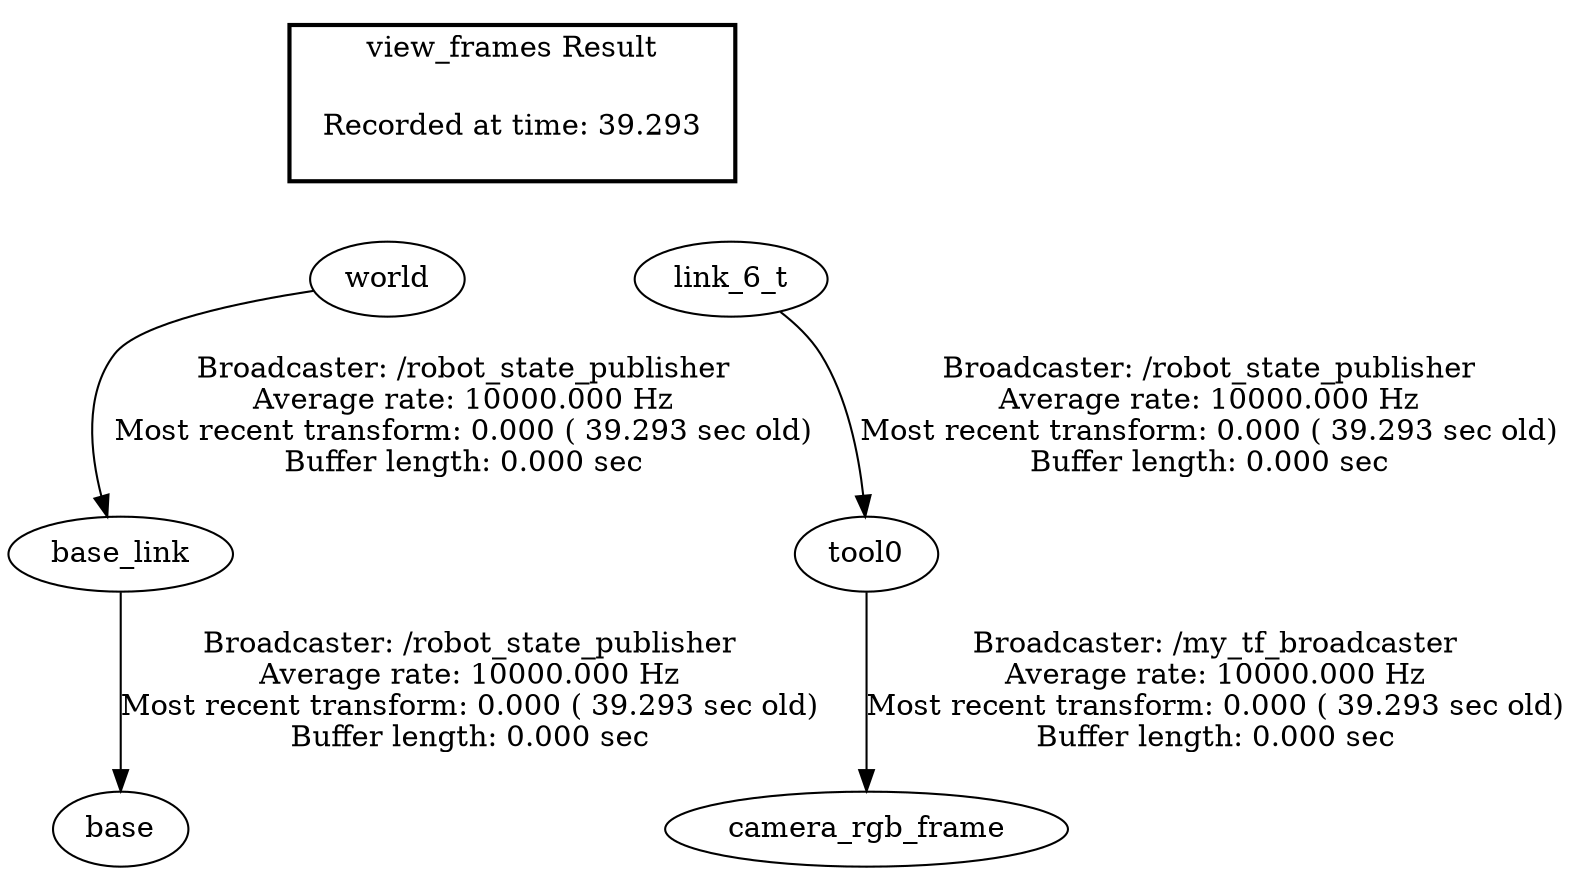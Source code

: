 digraph G {
"world" -> "base_link"[label="Broadcaster: /robot_state_publisher\nAverage rate: 10000.000 Hz\nMost recent transform: 0.000 ( 39.293 sec old)\nBuffer length: 0.000 sec\n"];
"base_link" -> "base"[label="Broadcaster: /robot_state_publisher\nAverage rate: 10000.000 Hz\nMost recent transform: 0.000 ( 39.293 sec old)\nBuffer length: 0.000 sec\n"];
"link_6_t" -> "tool0"[label="Broadcaster: /robot_state_publisher\nAverage rate: 10000.000 Hz\nMost recent transform: 0.000 ( 39.293 sec old)\nBuffer length: 0.000 sec\n"];
"tool0" -> "camera_rgb_frame"[label="Broadcaster: /my_tf_broadcaster\nAverage rate: 10000.000 Hz\nMost recent transform: 0.000 ( 39.293 sec old)\nBuffer length: 0.000 sec\n"];
edge [style=invis];
 subgraph cluster_legend { style=bold; color=black; label ="view_frames Result";
"Recorded at time: 39.293"[ shape=plaintext ] ;
 }->"world";
edge [style=invis];
 subgraph cluster_legend { style=bold; color=black; label ="view_frames Result";
"Recorded at time: 39.293"[ shape=plaintext ] ;
 }->"link_6_t";
}